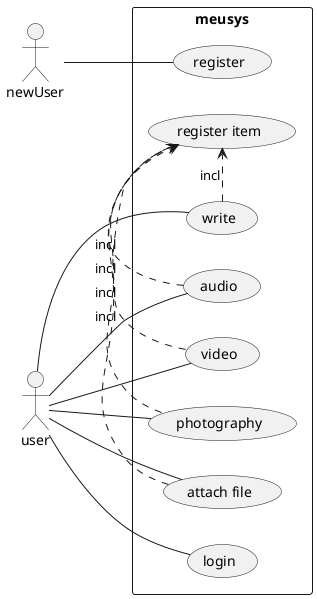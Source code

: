 @startuml teste

scale 1
left to right direction
skinparam PackageStyle rect
actor newUser
actor user
rectangle meusys {
  newUser -- (register)
  user -- (login)
  user -- (write)
  user -- (audio)
  user -- (video)
  user -- (photography)
  user -- (attach file)
 (write) .> (register item): incl
 (audio) .> (register item): incl
 (video) .> (register item): incl
 (photography) .> (register item): incl
 (attach file) .> (register item): incl
}
@enduml